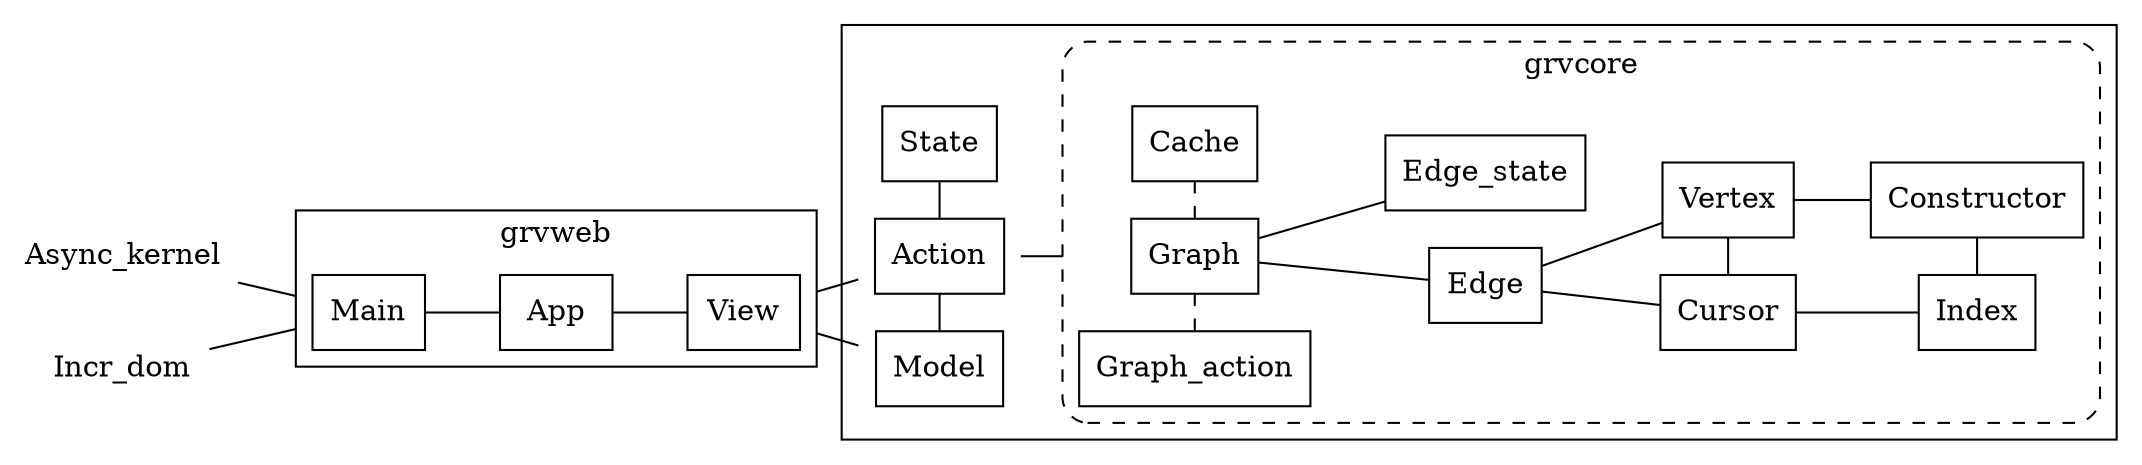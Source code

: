 graph G {
  rankdir=LR
  compound=true
  splines=true
  concentrate=true

  node [shape=none]

  {rank=same; Async_kernel; Incr_dom}

  node [shape=box]

  Grap [label="Graph"]
  Edg [label="Edge"]
  Verte [label="Vertex"]

  subgraph cluster_web {
    label="grvweb"
    App; Main; View
  }

  subgraph cluster_whole_core {

  subgraph cluster_mid {
    style="invis"
    {rank=min; Action; Model; State}
    Action -- State
  }

  subgraph cluster_core {
    label="grvcore"
    style="dashed,rounded"
    {rank=min; Grap; Graph_action; Cache}
    {rank=same; Cursor; Verte}
    {rank=max; Index; Constructor}
    Grap; Edg; Edge_state; Cache; Verte; Constructor; Cursor; Index
  }

  }

  {Async_kernel; Incr_dom} -- Main [lhead=cluster_web]
  View -- Action [ltail=cluster_web; lhead=cluster_mid]
  Action -- Grap [ltail=cluster_mid; lhead=cluster_core]
  Model -- View [ltail=cluster_mid; lhead=cluster_web]
  Model -- Action

  Main -- App -- View

  Grap -- {Edg; Edge_state}

  {Verte; Index} -- Constructor

  Cursor -- {Verte; Index}

  Edg -- {Verte; Cursor}

  Graph_action -- Grap -- Cache [style=dashed]

}
